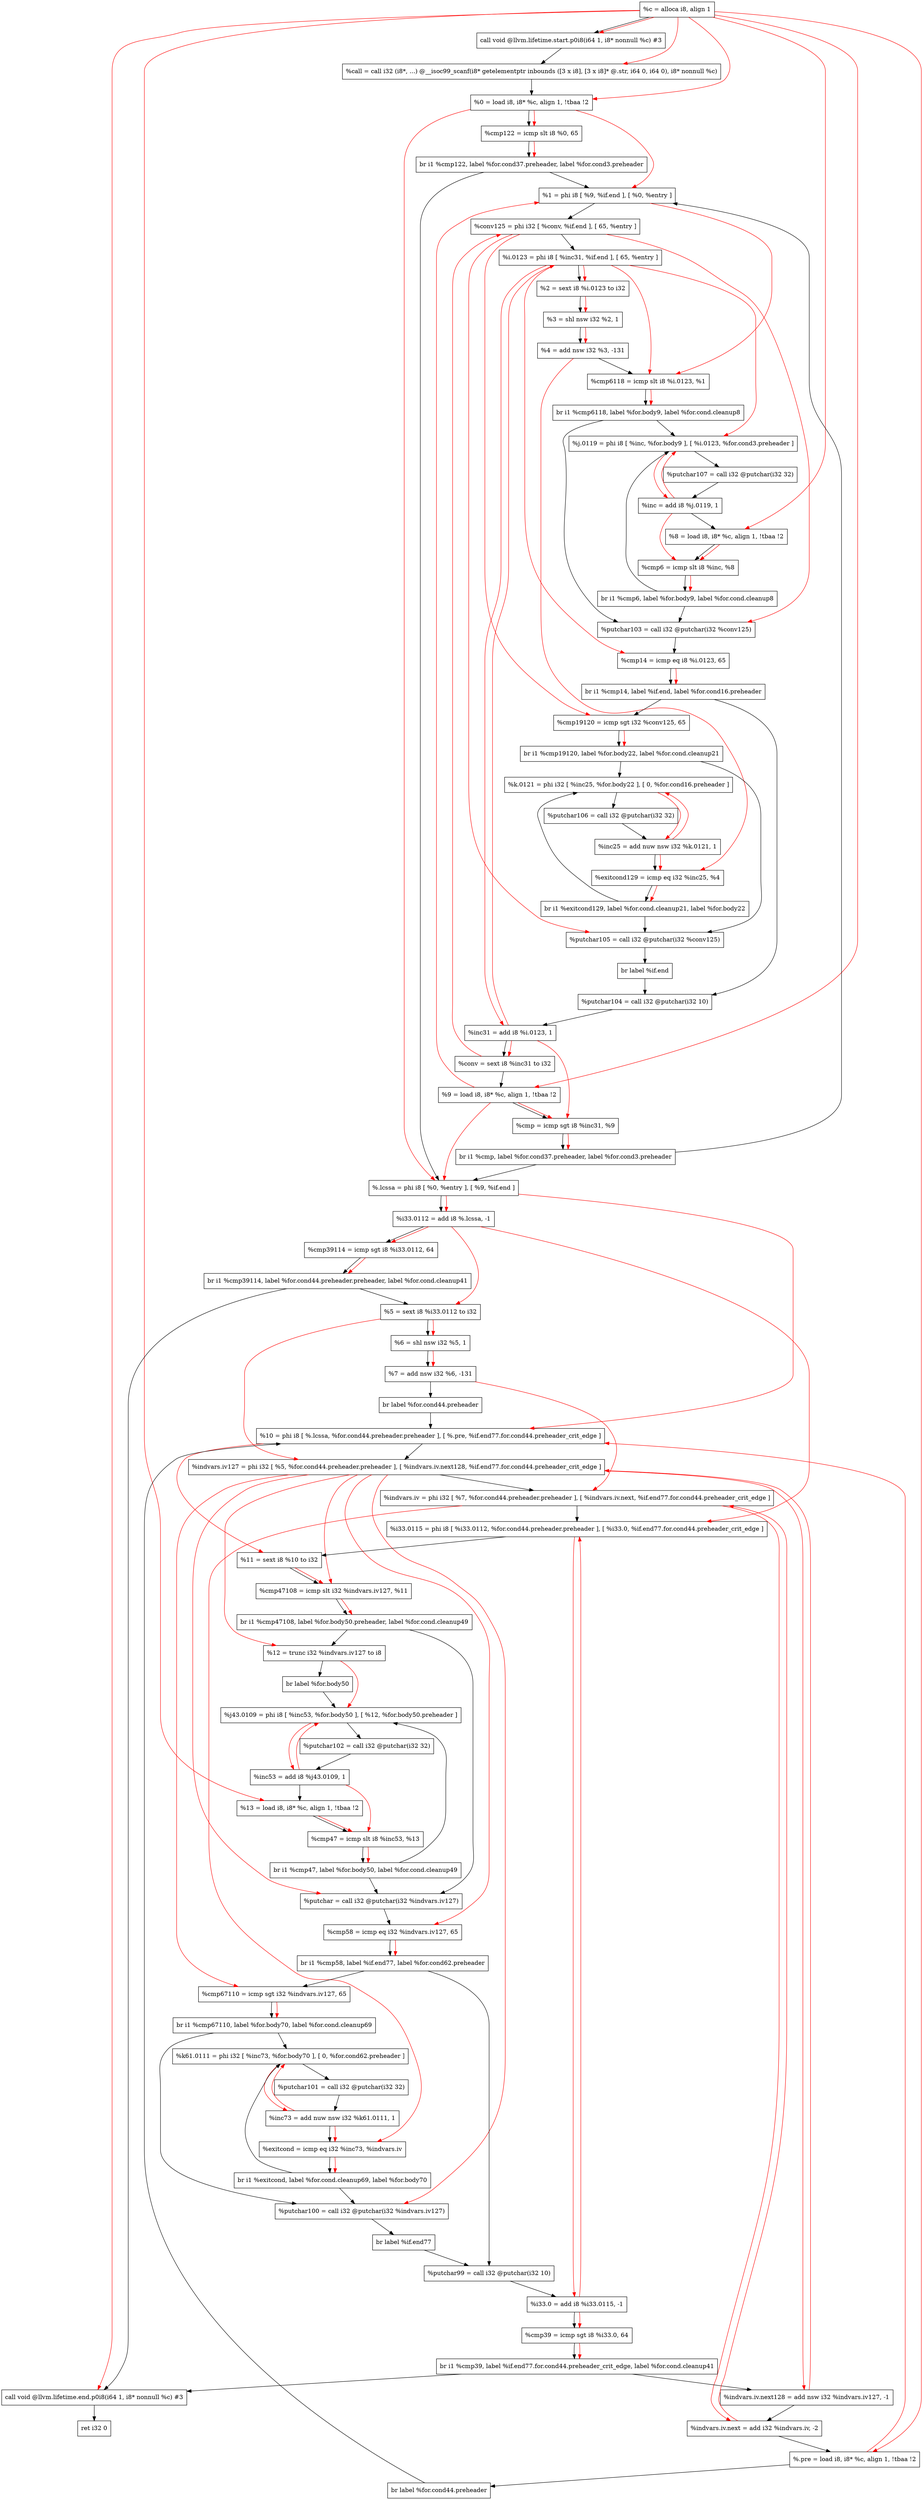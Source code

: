 digraph "CDFG for'func' function" {
	Node0x560b44c1b578[shape=record, label="  %c = alloca i8, align 1"];
	Node0x560b44c1c018[shape=record, label="  call void @llvm.lifetime.start.p0i8(i64 1, i8* nonnull %c) #3"];
	Node0x560b44c1c478[shape=record, label="  %call = call i32 (i8*, ...) @__isoc99_scanf(i8* getelementptr inbounds ([3 x i8], [3 x i8]* @.str, i64 0, i64 0), i8* nonnull %c)"];
	Node0x560b44c1c538[shape=record, label="  %0 = load i8, i8* %c, align 1, !tbaa !2"];
	Node0x560b44c1d4b0[shape=record, label="  %cmp122 = icmp slt i8 %0, 65"];
	Node0x560b44bb0348[shape=record, label="  br i1 %cmp122, label %for.cond37.preheader, label %for.cond3.preheader"];
	Node0x560b44c1d808[shape=record, label="  %1 = phi i8 [ %9, %if.end ], [ %0, %entry ]"];
	Node0x560b44c1d988[shape=record, label="  %conv125 = phi i32 [ %conv, %if.end ], [ 65, %entry ]"];
	Node0x560b44c1daf8[shape=record, label="  %i.0123 = phi i8 [ %inc31, %if.end ], [ 65, %entry ]"];
	Node0x560b44c1dbc8[shape=record, label="  %2 = sext i8 %i.0123 to i32"];
	Node0x560b44c1dc70[shape=record, label="  %3 = shl nsw i32 %2, 1"];
	Node0x560b44c1dd10[shape=record, label="  %4 = add nsw i32 %3, -131"];
	Node0x560b44c1ddd0[shape=record, label="  %cmp6118 = icmp slt i8 %i.0123, %1"];
	Node0x560b44bb0468[shape=record, label="  br i1 %cmp6118, label %for.body9, label %for.cond.cleanup8"];
	Node0x560b44c1dff8[shape=record, label="  %.lcssa = phi i8 [ %0, %entry ], [ %9, %if.end ]"];
	Node0x560b44c1e260[shape=record, label="  %i33.0112 = add i8 %.lcssa, -1"];
	Node0x560b44c1e330[shape=record, label="  %cmp39114 = icmp sgt i8 %i33.0112, 64"];
	Node0x560b44bb0588[shape=record, label="  br i1 %cmp39114, label %for.cond44.preheader.preheader, label %for.cond.cleanup41"];
	Node0x560b44c1d5d8[shape=record, label="  %5 = sext i8 %i33.0112 to i32"];
	Node0x560b44c1e5c0[shape=record, label="  %6 = shl nsw i32 %5, 1"];
	Node0x560b44c1e630[shape=record, label="  %7 = add nsw i32 %6, -131"];
	Node0x560b44c1e758[shape=record, label="  br label %for.cond44.preheader"];
	Node0x560b44c1e860[shape=record, label="  %putchar103 = call i32 @putchar(i32 %conv125)"];
	Node0x560b44c1e960[shape=record, label="  %cmp14 = icmp eq i8 %i.0123, 65"];
	Node0x560b44c1eb38[shape=record, label="  br i1 %cmp14, label %if.end, label %for.cond16.preheader"];
	Node0x560b44c1ebb0[shape=record, label="  %cmp19120 = icmp sgt i32 %conv125, 65"];
	Node0x560b44c1edc8[shape=record, label="  br i1 %cmp19120, label %for.body22, label %for.cond.cleanup21"];
	Node0x560b44c1ee68[shape=record, label="  %j.0119 = phi i8 [ %inc, %for.body9 ], [ %i.0123, %for.cond3.preheader ]"];
	Node0x560b44c1f290[shape=record, label="  %putchar107 = call i32 @putchar(i32 32)"];
	Node0x560b44c1f390[shape=record, label="  %inc = add i8 %j.0119, 1"];
	Node0x560b44c1de78[shape=record, label="  %8 = load i8, i8* %c, align 1, !tbaa !2"];
	Node0x560b44c1faa0[shape=record, label="  %cmp6 = icmp slt i8 %inc, %8"];
	Node0x560b44c1fb58[shape=record, label="  br i1 %cmp6, label %for.body9, label %for.cond.cleanup8"];
	Node0x560b44c1fbd0[shape=record, label="  %putchar105 = call i32 @putchar(i32 %conv125)"];
	Node0x560b44c1ed38[shape=record, label="  br label %if.end"];
	Node0x560b44c1fcb8[shape=record, label="  %k.0121 = phi i32 [ %inc25, %for.body22 ], [ 0, %for.cond16.preheader ]"];
	Node0x560b44c1fdc0[shape=record, label="  %putchar106 = call i32 @putchar(i32 32)"];
	Node0x560b44c1fe90[shape=record, label="  %inc25 = add nuw nsw i32 %k.0121, 1"];
	Node0x560b44c1ff00[shape=record, label="  %exitcond129 = icmp eq i32 %inc25, %4"];
	Node0x560b44c1ffb8[shape=record, label="  br i1 %exitcond129, label %for.cond.cleanup21, label %for.body22"];
	Node0x560b44c20030[shape=record, label="  %putchar104 = call i32 @putchar(i32 10)"];
	Node0x560b44c20100[shape=record, label="  %inc31 = add i8 %i.0123, 1"];
	Node0x560b44c1daa8[shape=record, label="  %conv = sext i8 %inc31 to i32"];
	Node0x560b44c1d908[shape=record, label="  %9 = load i8, i8* %c, align 1, !tbaa !2"];
	Node0x560b44c20170[shape=record, label="  %cmp = icmp sgt i8 %inc31, %9"];
	Node0x560b44c201f8[shape=record, label="  br i1 %cmp, label %for.cond37.preheader, label %for.cond3.preheader"];
	Node0x560b44c202c8[shape=record, label="  %10 = phi i8 [ %.lcssa, %for.cond44.preheader.preheader ], [ %.pre, %if.end77.for.cond44.preheader_crit_edge ]"];
	Node0x560b44c20428[shape=record, label="  %indvars.iv127 = phi i32 [ %5, %for.cond44.preheader.preheader ], [ %indvars.iv.next128, %if.end77.for.cond44.preheader_crit_edge ]"];
	Node0x560b44c205b8[shape=record, label="  %indvars.iv = phi i32 [ %7, %for.cond44.preheader.preheader ], [ %indvars.iv.next, %if.end77.for.cond44.preheader_crit_edge ]"];
	Node0x560b44c20f48[shape=record, label="  %i33.0115 = phi i8 [ %i33.0112, %for.cond44.preheader.preheader ], [ %i33.0, %if.end77.for.cond44.preheader_crit_edge ]"];
	Node0x560b44c20ff8[shape=record, label="  %11 = sext i8 %10 to i32"];
	Node0x560b44c21070[shape=record, label="  %cmp47108 = icmp slt i32 %indvars.iv127, %11"];
	Node0x560b44c21358[shape=record, label="  br i1 %cmp47108, label %for.body50.preheader, label %for.cond.cleanup49"];
	Node0x560b44c211a8[shape=record, label="  %12 = trunc i32 %indvars.iv127 to i8"];
	Node0x560b44c21468[shape=record, label="  br label %for.body50"];
	Node0x560b44c21638[shape=record, label="  call void @llvm.lifetime.end.p0i8(i64 1, i8* nonnull %c) #3"];
	Node0x560b44c216f8[shape=record, label="  ret i32 0"];
	Node0x560b44c21770[shape=record, label="  %putchar = call i32 @putchar(i32 %indvars.iv127)"];
	Node0x560b44c21840[shape=record, label="  %cmp58 = icmp eq i32 %indvars.iv127, 65"];
	Node0x560b44c22068[shape=record, label="  br i1 %cmp58, label %if.end77, label %for.cond62.preheader"];
	Node0x560b44c220e0[shape=record, label="  %cmp67110 = icmp sgt i32 %indvars.iv127, 65"];
	Node0x560b44c222f8[shape=record, label="  br i1 %cmp67110, label %for.body70, label %for.cond.cleanup69"];
	Node0x560b44c22398[shape=record, label="  %j43.0109 = phi i8 [ %inc53, %for.body50 ], [ %12, %for.body50.preheader ]"];
	Node0x560b44c22480[shape=record, label="  %putchar102 = call i32 @putchar(i32 32)"];
	Node0x560b44c22550[shape=record, label="  %inc53 = add i8 %j43.0109, 1"];
	Node0x560b44c21408[shape=record, label="  %13 = load i8, i8* %c, align 1, !tbaa !2"];
	Node0x560b44c225c0[shape=record, label="  %cmp47 = icmp slt i8 %inc53, %13"];
	Node0x560b44c22678[shape=record, label="  br i1 %cmp47, label %for.body50, label %for.cond.cleanup49"];
	Node0x560b44c226f0[shape=record, label="  %putchar100 = call i32 @putchar(i32 %indvars.iv127)"];
	Node0x560b44c22268[shape=record, label="  br label %if.end77"];
	Node0x560b44c227f8[shape=record, label="  %k61.0111 = phi i32 [ %inc73, %for.body70 ], [ 0, %for.cond62.preheader ]"];
	Node0x560b44c228e0[shape=record, label="  %putchar101 = call i32 @putchar(i32 32)"];
	Node0x560b44c229b0[shape=record, label="  %inc73 = add nuw nsw i32 %k61.0111, 1"];
	Node0x560b44c22a20[shape=record, label="  %exitcond = icmp eq i32 %inc73, %indvars.iv"];
	Node0x560b44c22b08[shape=record, label="  br i1 %exitcond, label %for.cond.cleanup69, label %for.body70"];
	Node0x560b44c22b80[shape=record, label="  %putchar99 = call i32 @putchar(i32 10)"];
	Node0x560b44c22c50[shape=record, label="  %i33.0 = add i8 %i33.0115, -1"];
	Node0x560b44c22cc0[shape=record, label="  %cmp39 = icmp sgt i8 %i33.0, 64"];
	Node0x560b44c22d48[shape=record, label="  br i1 %cmp39, label %if.end77.for.cond44.preheader_crit_edge, label %for.cond.cleanup41"];
	Node0x560b44c22dc0[shape=record, label="  %indvars.iv.next128 = add nsw i32 %indvars.iv127, -1"];
	Node0x560b44c22e30[shape=record, label="  %indvars.iv.next = add i32 %indvars.iv, -2"];
	Node0x560b44c20538[shape=record, label="  %.pre = load i8, i8* %c, align 1, !tbaa !2"];
	Node0x560b44c1e6d8[shape=record, label="  br label %for.cond44.preheader"];
	Node0x560b44c1b578 -> Node0x560b44c1c018
	Node0x560b44c1c018 -> Node0x560b44c1c478
	Node0x560b44c1c478 -> Node0x560b44c1c538
	Node0x560b44c1c538 -> Node0x560b44c1d4b0
	Node0x560b44c1d4b0 -> Node0x560b44bb0348
	Node0x560b44bb0348 -> Node0x560b44c1dff8
	Node0x560b44bb0348 -> Node0x560b44c1d808
	Node0x560b44c1d808 -> Node0x560b44c1d988
	Node0x560b44c1d988 -> Node0x560b44c1daf8
	Node0x560b44c1daf8 -> Node0x560b44c1dbc8
	Node0x560b44c1dbc8 -> Node0x560b44c1dc70
	Node0x560b44c1dc70 -> Node0x560b44c1dd10
	Node0x560b44c1dd10 -> Node0x560b44c1ddd0
	Node0x560b44c1ddd0 -> Node0x560b44bb0468
	Node0x560b44bb0468 -> Node0x560b44c1ee68
	Node0x560b44bb0468 -> Node0x560b44c1e860
	Node0x560b44c1dff8 -> Node0x560b44c1e260
	Node0x560b44c1e260 -> Node0x560b44c1e330
	Node0x560b44c1e330 -> Node0x560b44bb0588
	Node0x560b44bb0588 -> Node0x560b44c1d5d8
	Node0x560b44bb0588 -> Node0x560b44c21638
	Node0x560b44c1d5d8 -> Node0x560b44c1e5c0
	Node0x560b44c1e5c0 -> Node0x560b44c1e630
	Node0x560b44c1e630 -> Node0x560b44c1e758
	Node0x560b44c1e758 -> Node0x560b44c202c8
	Node0x560b44c1e860 -> Node0x560b44c1e960
	Node0x560b44c1e960 -> Node0x560b44c1eb38
	Node0x560b44c1eb38 -> Node0x560b44c20030
	Node0x560b44c1eb38 -> Node0x560b44c1ebb0
	Node0x560b44c1ebb0 -> Node0x560b44c1edc8
	Node0x560b44c1edc8 -> Node0x560b44c1fcb8
	Node0x560b44c1edc8 -> Node0x560b44c1fbd0
	Node0x560b44c1ee68 -> Node0x560b44c1f290
	Node0x560b44c1f290 -> Node0x560b44c1f390
	Node0x560b44c1f390 -> Node0x560b44c1de78
	Node0x560b44c1de78 -> Node0x560b44c1faa0
	Node0x560b44c1faa0 -> Node0x560b44c1fb58
	Node0x560b44c1fb58 -> Node0x560b44c1ee68
	Node0x560b44c1fb58 -> Node0x560b44c1e860
	Node0x560b44c1fbd0 -> Node0x560b44c1ed38
	Node0x560b44c1ed38 -> Node0x560b44c20030
	Node0x560b44c1fcb8 -> Node0x560b44c1fdc0
	Node0x560b44c1fdc0 -> Node0x560b44c1fe90
	Node0x560b44c1fe90 -> Node0x560b44c1ff00
	Node0x560b44c1ff00 -> Node0x560b44c1ffb8
	Node0x560b44c1ffb8 -> Node0x560b44c1fbd0
	Node0x560b44c1ffb8 -> Node0x560b44c1fcb8
	Node0x560b44c20030 -> Node0x560b44c20100
	Node0x560b44c20100 -> Node0x560b44c1daa8
	Node0x560b44c1daa8 -> Node0x560b44c1d908
	Node0x560b44c1d908 -> Node0x560b44c20170
	Node0x560b44c20170 -> Node0x560b44c201f8
	Node0x560b44c201f8 -> Node0x560b44c1dff8
	Node0x560b44c201f8 -> Node0x560b44c1d808
	Node0x560b44c202c8 -> Node0x560b44c20428
	Node0x560b44c20428 -> Node0x560b44c205b8
	Node0x560b44c205b8 -> Node0x560b44c20f48
	Node0x560b44c20f48 -> Node0x560b44c20ff8
	Node0x560b44c20ff8 -> Node0x560b44c21070
	Node0x560b44c21070 -> Node0x560b44c21358
	Node0x560b44c21358 -> Node0x560b44c211a8
	Node0x560b44c21358 -> Node0x560b44c21770
	Node0x560b44c211a8 -> Node0x560b44c21468
	Node0x560b44c21468 -> Node0x560b44c22398
	Node0x560b44c21638 -> Node0x560b44c216f8
	Node0x560b44c21770 -> Node0x560b44c21840
	Node0x560b44c21840 -> Node0x560b44c22068
	Node0x560b44c22068 -> Node0x560b44c22b80
	Node0x560b44c22068 -> Node0x560b44c220e0
	Node0x560b44c220e0 -> Node0x560b44c222f8
	Node0x560b44c222f8 -> Node0x560b44c227f8
	Node0x560b44c222f8 -> Node0x560b44c226f0
	Node0x560b44c22398 -> Node0x560b44c22480
	Node0x560b44c22480 -> Node0x560b44c22550
	Node0x560b44c22550 -> Node0x560b44c21408
	Node0x560b44c21408 -> Node0x560b44c225c0
	Node0x560b44c225c0 -> Node0x560b44c22678
	Node0x560b44c22678 -> Node0x560b44c22398
	Node0x560b44c22678 -> Node0x560b44c21770
	Node0x560b44c226f0 -> Node0x560b44c22268
	Node0x560b44c22268 -> Node0x560b44c22b80
	Node0x560b44c227f8 -> Node0x560b44c228e0
	Node0x560b44c228e0 -> Node0x560b44c229b0
	Node0x560b44c229b0 -> Node0x560b44c22a20
	Node0x560b44c22a20 -> Node0x560b44c22b08
	Node0x560b44c22b08 -> Node0x560b44c226f0
	Node0x560b44c22b08 -> Node0x560b44c227f8
	Node0x560b44c22b80 -> Node0x560b44c22c50
	Node0x560b44c22c50 -> Node0x560b44c22cc0
	Node0x560b44c22cc0 -> Node0x560b44c22d48
	Node0x560b44c22d48 -> Node0x560b44c22dc0
	Node0x560b44c22d48 -> Node0x560b44c21638
	Node0x560b44c22dc0 -> Node0x560b44c22e30
	Node0x560b44c22e30 -> Node0x560b44c20538
	Node0x560b44c20538 -> Node0x560b44c1e6d8
	Node0x560b44c1e6d8 -> Node0x560b44c202c8
edge [color=red]
	Node0x560b44c1b578 -> Node0x560b44c1c018
	Node0x560b44c1b578 -> Node0x560b44c1c478
	Node0x560b44c1b578 -> Node0x560b44c1c538
	Node0x560b44c1c538 -> Node0x560b44c1d4b0
	Node0x560b44c1d4b0 -> Node0x560b44bb0348
	Node0x560b44c1d908 -> Node0x560b44c1d808
	Node0x560b44c1c538 -> Node0x560b44c1d808
	Node0x560b44c1daa8 -> Node0x560b44c1d988
	Node0x560b44c20100 -> Node0x560b44c1daf8
	Node0x560b44c1daf8 -> Node0x560b44c1dbc8
	Node0x560b44c1dbc8 -> Node0x560b44c1dc70
	Node0x560b44c1dc70 -> Node0x560b44c1dd10
	Node0x560b44c1daf8 -> Node0x560b44c1ddd0
	Node0x560b44c1d808 -> Node0x560b44c1ddd0
	Node0x560b44c1ddd0 -> Node0x560b44bb0468
	Node0x560b44c1c538 -> Node0x560b44c1dff8
	Node0x560b44c1d908 -> Node0x560b44c1dff8
	Node0x560b44c1dff8 -> Node0x560b44c1e260
	Node0x560b44c1e260 -> Node0x560b44c1e330
	Node0x560b44c1e330 -> Node0x560b44bb0588
	Node0x560b44c1e260 -> Node0x560b44c1d5d8
	Node0x560b44c1d5d8 -> Node0x560b44c1e5c0
	Node0x560b44c1e5c0 -> Node0x560b44c1e630
	Node0x560b44c1d988 -> Node0x560b44c1e860
	Node0x560b44c1daf8 -> Node0x560b44c1e960
	Node0x560b44c1e960 -> Node0x560b44c1eb38
	Node0x560b44c1d988 -> Node0x560b44c1ebb0
	Node0x560b44c1ebb0 -> Node0x560b44c1edc8
	Node0x560b44c1f390 -> Node0x560b44c1ee68
	Node0x560b44c1daf8 -> Node0x560b44c1ee68
	Node0x560b44c1ee68 -> Node0x560b44c1f390
	Node0x560b44c1b578 -> Node0x560b44c1de78
	Node0x560b44c1f390 -> Node0x560b44c1faa0
	Node0x560b44c1de78 -> Node0x560b44c1faa0
	Node0x560b44c1faa0 -> Node0x560b44c1fb58
	Node0x560b44c1d988 -> Node0x560b44c1fbd0
	Node0x560b44c1fe90 -> Node0x560b44c1fcb8
	Node0x560b44c1fcb8 -> Node0x560b44c1fe90
	Node0x560b44c1fe90 -> Node0x560b44c1ff00
	Node0x560b44c1dd10 -> Node0x560b44c1ff00
	Node0x560b44c1ff00 -> Node0x560b44c1ffb8
	Node0x560b44c1daf8 -> Node0x560b44c20100
	Node0x560b44c20100 -> Node0x560b44c1daa8
	Node0x560b44c1b578 -> Node0x560b44c1d908
	Node0x560b44c20100 -> Node0x560b44c20170
	Node0x560b44c1d908 -> Node0x560b44c20170
	Node0x560b44c20170 -> Node0x560b44c201f8
	Node0x560b44c1dff8 -> Node0x560b44c202c8
	Node0x560b44c20538 -> Node0x560b44c202c8
	Node0x560b44c1d5d8 -> Node0x560b44c20428
	Node0x560b44c22dc0 -> Node0x560b44c20428
	Node0x560b44c1e630 -> Node0x560b44c205b8
	Node0x560b44c22e30 -> Node0x560b44c205b8
	Node0x560b44c1e260 -> Node0x560b44c20f48
	Node0x560b44c22c50 -> Node0x560b44c20f48
	Node0x560b44c202c8 -> Node0x560b44c20ff8
	Node0x560b44c20428 -> Node0x560b44c21070
	Node0x560b44c20ff8 -> Node0x560b44c21070
	Node0x560b44c21070 -> Node0x560b44c21358
	Node0x560b44c20428 -> Node0x560b44c211a8
	Node0x560b44c1b578 -> Node0x560b44c21638
	Node0x560b44c20428 -> Node0x560b44c21770
	Node0x560b44c20428 -> Node0x560b44c21840
	Node0x560b44c21840 -> Node0x560b44c22068
	Node0x560b44c20428 -> Node0x560b44c220e0
	Node0x560b44c220e0 -> Node0x560b44c222f8
	Node0x560b44c22550 -> Node0x560b44c22398
	Node0x560b44c211a8 -> Node0x560b44c22398
	Node0x560b44c22398 -> Node0x560b44c22550
	Node0x560b44c1b578 -> Node0x560b44c21408
	Node0x560b44c22550 -> Node0x560b44c225c0
	Node0x560b44c21408 -> Node0x560b44c225c0
	Node0x560b44c225c0 -> Node0x560b44c22678
	Node0x560b44c20428 -> Node0x560b44c226f0
	Node0x560b44c229b0 -> Node0x560b44c227f8
	Node0x560b44c227f8 -> Node0x560b44c229b0
	Node0x560b44c229b0 -> Node0x560b44c22a20
	Node0x560b44c205b8 -> Node0x560b44c22a20
	Node0x560b44c22a20 -> Node0x560b44c22b08
	Node0x560b44c20f48 -> Node0x560b44c22c50
	Node0x560b44c22c50 -> Node0x560b44c22cc0
	Node0x560b44c22cc0 -> Node0x560b44c22d48
	Node0x560b44c20428 -> Node0x560b44c22dc0
	Node0x560b44c205b8 -> Node0x560b44c22e30
	Node0x560b44c1b578 -> Node0x560b44c20538
}
